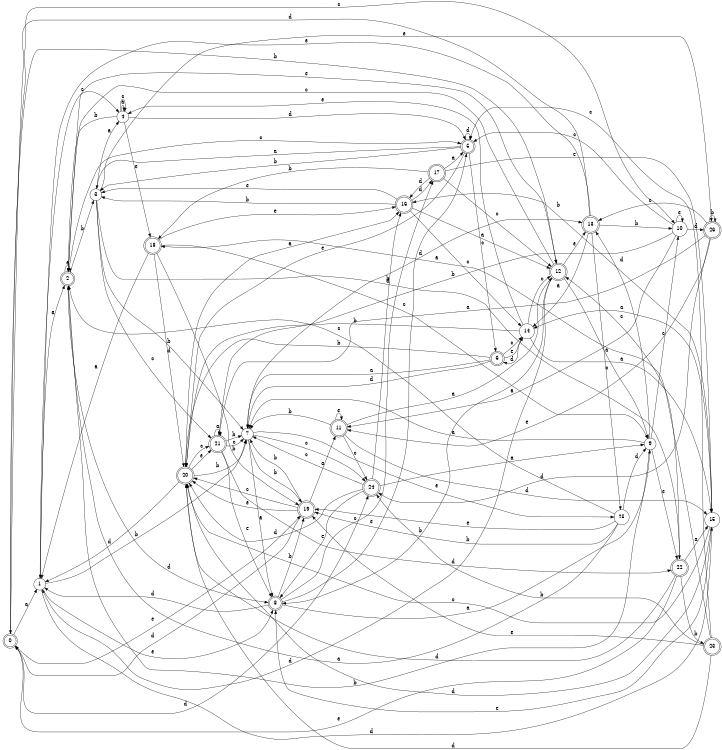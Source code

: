 digraph n22_6 {
__start0 [label="" shape="none"];

rankdir=LR;
size="8,5";

s0 [style="rounded,filled", color="black", fillcolor="white" shape="doublecircle", label="0"];
s1 [style="filled", color="black", fillcolor="white" shape="circle", label="1"];
s2 [style="rounded,filled", color="black", fillcolor="white" shape="doublecircle", label="2"];
s3 [style="filled", color="black", fillcolor="white" shape="circle", label="3"];
s4 [style="filled", color="black", fillcolor="white" shape="circle", label="4"];
s5 [style="rounded,filled", color="black", fillcolor="white" shape="doublecircle", label="5"];
s6 [style="rounded,filled", color="black", fillcolor="white" shape="doublecircle", label="6"];
s7 [style="filled", color="black", fillcolor="white" shape="circle", label="7"];
s8 [style="rounded,filled", color="black", fillcolor="white" shape="doublecircle", label="8"];
s9 [style="filled", color="black", fillcolor="white" shape="circle", label="9"];
s10 [style="filled", color="black", fillcolor="white" shape="circle", label="10"];
s11 [style="rounded,filled", color="black", fillcolor="white" shape="doublecircle", label="11"];
s12 [style="rounded,filled", color="black", fillcolor="white" shape="doublecircle", label="12"];
s13 [style="rounded,filled", color="black", fillcolor="white" shape="doublecircle", label="13"];
s14 [style="filled", color="black", fillcolor="white" shape="circle", label="14"];
s15 [style="filled", color="black", fillcolor="white" shape="circle", label="15"];
s16 [style="rounded,filled", color="black", fillcolor="white" shape="doublecircle", label="16"];
s17 [style="rounded,filled", color="black", fillcolor="white" shape="doublecircle", label="17"];
s18 [style="rounded,filled", color="black", fillcolor="white" shape="doublecircle", label="18"];
s19 [style="rounded,filled", color="black", fillcolor="white" shape="doublecircle", label="19"];
s20 [style="rounded,filled", color="black", fillcolor="white" shape="doublecircle", label="20"];
s21 [style="rounded,filled", color="black", fillcolor="white" shape="doublecircle", label="21"];
s22 [style="rounded,filled", color="black", fillcolor="white" shape="doublecircle", label="22"];
s23 [style="rounded,filled", color="black", fillcolor="white" shape="doublecircle", label="23"];
s24 [style="rounded,filled", color="black", fillcolor="white" shape="doublecircle", label="24"];
s25 [style="filled", color="black", fillcolor="white" shape="circle", label="25"];
s26 [style="rounded,filled", color="black", fillcolor="white" shape="doublecircle", label="26"];
s0 -> s1 [label="a"];
s0 -> s12 [label="b"];
s0 -> s10 [label="c"];
s0 -> s24 [label="d"];
s0 -> s19 [label="e"];
s1 -> s2 [label="a"];
s1 -> s7 [label="b"];
s1 -> s4 [label="c"];
s1 -> s15 [label="d"];
s1 -> s8 [label="e"];
s2 -> s2 [label="a"];
s2 -> s3 [label="b"];
s2 -> s5 [label="c"];
s2 -> s8 [label="d"];
s2 -> s12 [label="e"];
s3 -> s4 [label="a"];
s3 -> s7 [label="b"];
s3 -> s21 [label="c"];
s3 -> s22 [label="d"];
s3 -> s26 [label="e"];
s4 -> s4 [label="a"];
s4 -> s2 [label="b"];
s4 -> s4 [label="c"];
s4 -> s5 [label="d"];
s4 -> s18 [label="e"];
s5 -> s3 [label="a"];
s5 -> s3 [label="b"];
s5 -> s6 [label="c"];
s5 -> s5 [label="d"];
s5 -> s20 [label="e"];
s6 -> s7 [label="a"];
s6 -> s20 [label="b"];
s6 -> s14 [label="c"];
s6 -> s7 [label="d"];
s6 -> s14 [label="e"];
s7 -> s8 [label="a"];
s7 -> s19 [label="b"];
s7 -> s24 [label="c"];
s7 -> s13 [label="d"];
s7 -> s25 [label="e"];
s8 -> s9 [label="a"];
s8 -> s19 [label="b"];
s8 -> s17 [label="c"];
s8 -> s1 [label="d"];
s8 -> s5 [label="e"];
s9 -> s7 [label="a"];
s9 -> s2 [label="b"];
s9 -> s10 [label="c"];
s9 -> s13 [label="d"];
s9 -> s22 [label="e"];
s10 -> s11 [label="a"];
s10 -> s21 [label="b"];
s10 -> s5 [label="c"];
s10 -> s26 [label="d"];
s10 -> s10 [label="e"];
s11 -> s12 [label="a"];
s11 -> s7 [label="b"];
s11 -> s24 [label="c"];
s11 -> s15 [label="d"];
s11 -> s11 [label="e"];
s12 -> s9 [label="a"];
s12 -> s8 [label="b"];
s12 -> s2 [label="c"];
s12 -> s1 [label="d"];
s12 -> s13 [label="e"];
s13 -> s14 [label="a"];
s13 -> s10 [label="b"];
s13 -> s25 [label="c"];
s13 -> s0 [label="d"];
s13 -> s1 [label="e"];
s14 -> s15 [label="a"];
s14 -> s20 [label="b"];
s14 -> s12 [label="c"];
s14 -> s6 [label="d"];
s14 -> s4 [label="e"];
s15 -> s14 [label="a"];
s15 -> s16 [label="b"];
s15 -> s20 [label="c"];
s15 -> s20 [label="d"];
s15 -> s8 [label="e"];
s16 -> s12 [label="a"];
s16 -> s3 [label="b"];
s16 -> s14 [label="c"];
s16 -> s17 [label="d"];
s16 -> s3 [label="e"];
s17 -> s5 [label="a"];
s17 -> s18 [label="b"];
s17 -> s12 [label="c"];
s17 -> s16 [label="d"];
s17 -> s15 [label="e"];
s18 -> s1 [label="a"];
s18 -> s19 [label="b"];
s18 -> s9 [label="c"];
s18 -> s20 [label="d"];
s18 -> s16 [label="e"];
s19 -> s11 [label="a"];
s19 -> s7 [label="b"];
s19 -> s20 [label="c"];
s19 -> s0 [label="d"];
s19 -> s20 [label="e"];
s20 -> s16 [label="a"];
s20 -> s7 [label="b"];
s20 -> s21 [label="c"];
s20 -> s1 [label="d"];
s20 -> s21 [label="e"];
s21 -> s21 [label="a"];
s21 -> s7 [label="b"];
s21 -> s7 [label="c"];
s21 -> s22 [label="d"];
s21 -> s8 [label="e"];
s22 -> s15 [label="a"];
s22 -> s23 [label="b"];
s22 -> s12 [label="c"];
s22 -> s20 [label="d"];
s22 -> s0 [label="e"];
s23 -> s18 [label="a"];
s23 -> s24 [label="b"];
s23 -> s5 [label="c"];
s23 -> s20 [label="d"];
s23 -> s19 [label="e"];
s24 -> s9 [label="a"];
s24 -> s16 [label="b"];
s24 -> s7 [label="c"];
s24 -> s20 [label="d"];
s24 -> s8 [label="e"];
s25 -> s2 [label="a"];
s25 -> s19 [label="b"];
s25 -> s2 [label="c"];
s25 -> s9 [label="d"];
s25 -> s19 [label="e"];
s26 -> s21 [label="a"];
s26 -> s26 [label="b"];
s26 -> s13 [label="c"];
s26 -> s24 [label="d"];
s26 -> s11 [label="e"];

}